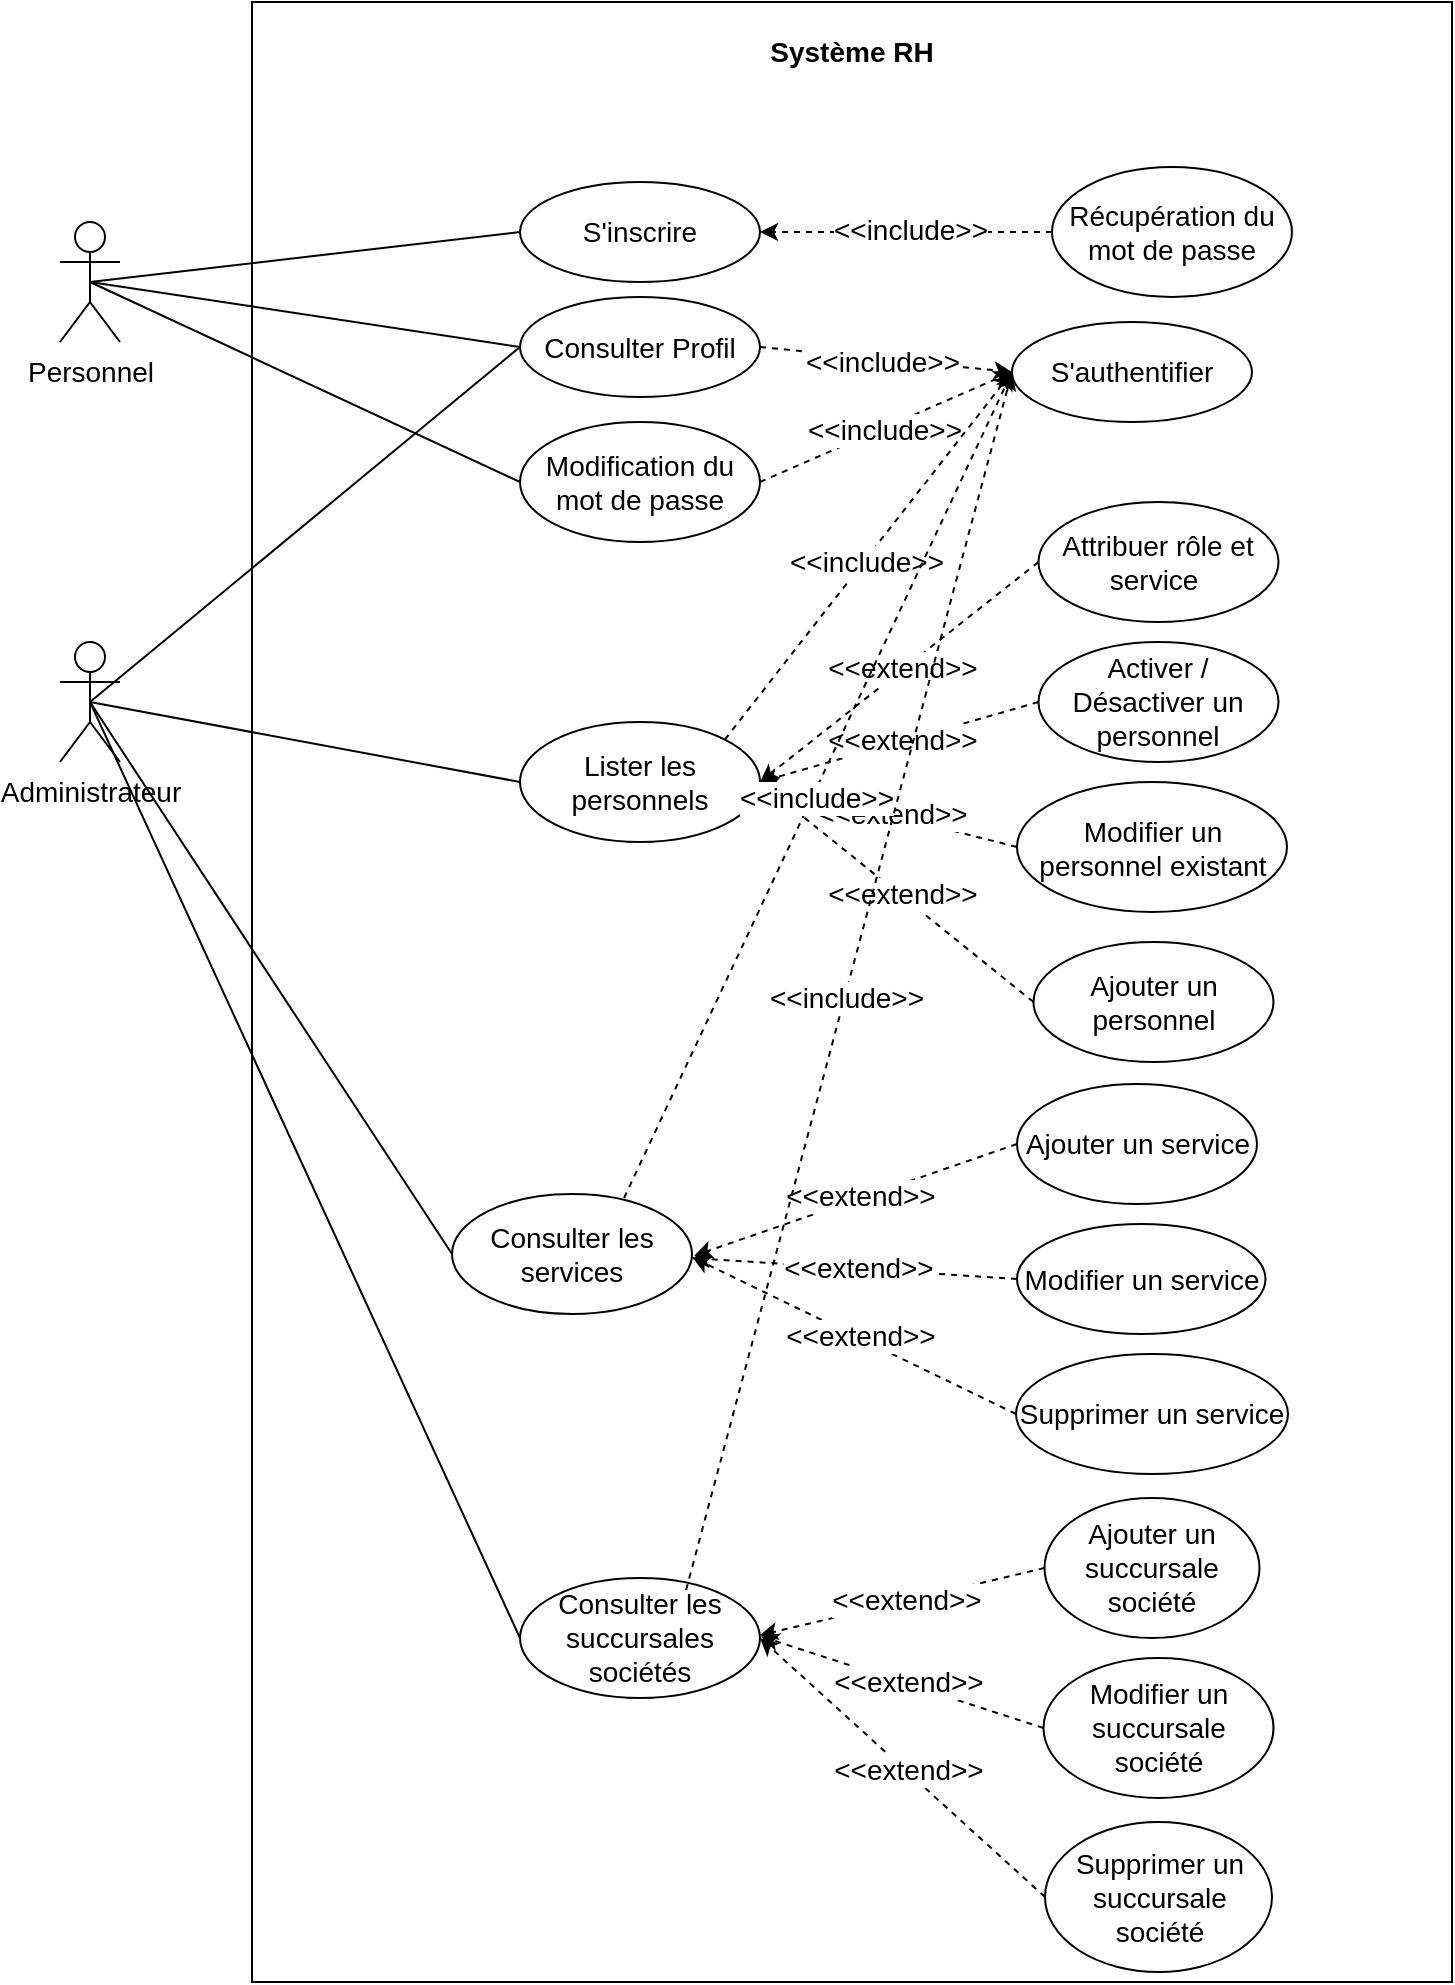 <mxfile version="27.1.1">
  <diagram name="Page-1" id="dhfYt4_4K2asHggdhG7o">
    <mxGraphModel dx="1426" dy="777" grid="1" gridSize="10" guides="1" tooltips="1" connect="1" arrows="1" fold="1" page="1" pageScale="1" pageWidth="827" pageHeight="1169" math="0" shadow="0">
      <root>
        <mxCell id="0" />
        <mxCell id="1" parent="0" />
        <mxCell id="Rih5JcGtAL07y-yQntJl-2" value="" style="rounded=0;whiteSpace=wrap;html=1;labelBackgroundColor=none;" parent="1" vertex="1">
          <mxGeometry x="160" y="110" width="600" height="990" as="geometry" />
        </mxCell>
        <mxCell id="Rih5JcGtAL07y-yQntJl-3" value="Personnel" style="shape=umlActor;verticalLabelPosition=bottom;verticalAlign=top;html=1;outlineConnect=0;fontSize=14;" parent="1" vertex="1">
          <mxGeometry x="64" y="220" width="30" height="60" as="geometry" />
        </mxCell>
        <mxCell id="Rih5JcGtAL07y-yQntJl-4" value="Administrateur" style="shape=umlActor;verticalLabelPosition=bottom;verticalAlign=top;html=1;outlineConnect=0;fontSize=14;" parent="1" vertex="1">
          <mxGeometry x="64" y="430" width="30" height="60" as="geometry" />
        </mxCell>
        <mxCell id="Rih5JcGtAL07y-yQntJl-5" value="S&#39;inscrire" style="ellipse;whiteSpace=wrap;html=1;fontSize=14;" parent="1" vertex="1">
          <mxGeometry x="294" y="200" width="120" height="50" as="geometry" />
        </mxCell>
        <mxCell id="Rih5JcGtAL07y-yQntJl-6" value="" style="endArrow=none;html=1;rounded=0;exitX=0.5;exitY=0.5;exitDx=0;exitDy=0;exitPerimeter=0;entryX=0;entryY=0.5;entryDx=0;entryDy=0;fontSize=14;" parent="1" source="Rih5JcGtAL07y-yQntJl-3" target="Rih5JcGtAL07y-yQntJl-5" edge="1">
          <mxGeometry width="50" height="50" relative="1" as="geometry">
            <mxPoint x="390" y="410" as="sourcePoint" />
            <mxPoint x="440" y="360" as="targetPoint" />
          </mxGeometry>
        </mxCell>
        <mxCell id="Rih5JcGtAL07y-yQntJl-7" value="S&#39;authentifier" style="ellipse;whiteSpace=wrap;html=1;fontSize=14;" parent="1" vertex="1">
          <mxGeometry x="540" y="270" width="120" height="50" as="geometry" />
        </mxCell>
        <mxCell id="Rih5JcGtAL07y-yQntJl-8" value="Récupération du mot de passe" style="ellipse;whiteSpace=wrap;html=1;fontSize=14;" parent="1" vertex="1">
          <mxGeometry x="560" y="192.5" width="120" height="65" as="geometry" />
        </mxCell>
        <mxCell id="Rih5JcGtAL07y-yQntJl-9" value="Modification du mot de passe" style="ellipse;whiteSpace=wrap;html=1;fontSize=14;" parent="1" vertex="1">
          <mxGeometry x="294" y="320" width="120" height="60" as="geometry" />
        </mxCell>
        <mxCell id="Rih5JcGtAL07y-yQntJl-10" value="Consulter Profil" style="ellipse;whiteSpace=wrap;html=1;fontSize=14;" parent="1" vertex="1">
          <mxGeometry x="294" y="257.5" width="120" height="50" as="geometry" />
        </mxCell>
        <mxCell id="Rih5JcGtAL07y-yQntJl-11" value="" style="endArrow=none;html=1;rounded=0;exitX=0.5;exitY=0.5;exitDx=0;exitDy=0;exitPerimeter=0;entryX=0;entryY=0.5;entryDx=0;entryDy=0;fontSize=14;" parent="1" source="Rih5JcGtAL07y-yQntJl-3" target="Rih5JcGtAL07y-yQntJl-10" edge="1">
          <mxGeometry width="50" height="50" relative="1" as="geometry">
            <mxPoint x="390" y="490" as="sourcePoint" />
            <mxPoint x="440" y="440" as="targetPoint" />
          </mxGeometry>
        </mxCell>
        <mxCell id="Rih5JcGtAL07y-yQntJl-12" value="" style="endArrow=classic;dashed=1;html=1;rounded=0;exitX=0;exitY=0.5;exitDx=0;exitDy=0;endFill=1;entryX=1;entryY=0.5;entryDx=0;entryDy=0;fontSize=14;" parent="1" source="Rih5JcGtAL07y-yQntJl-8" target="Rih5JcGtAL07y-yQntJl-5" edge="1">
          <mxGeometry width="50" height="50" relative="1" as="geometry">
            <mxPoint x="435" y="250" as="sourcePoint" />
            <mxPoint x="485" y="200" as="targetPoint" />
          </mxGeometry>
        </mxCell>
        <mxCell id="Rih5JcGtAL07y-yQntJl-13" value="&amp;lt;&amp;lt;include&amp;gt;&amp;gt;" style="edgeLabel;html=1;align=center;verticalAlign=middle;resizable=0;points=[];fontSize=14;" parent="Rih5JcGtAL07y-yQntJl-12" vertex="1" connectable="0">
          <mxGeometry x="-0.027" y="-1" relative="1" as="geometry">
            <mxPoint as="offset" />
          </mxGeometry>
        </mxCell>
        <mxCell id="Rih5JcGtAL07y-yQntJl-14" value="" style="endArrow=none;html=1;rounded=0;exitX=0.5;exitY=0.5;exitDx=0;exitDy=0;exitPerimeter=0;entryX=0;entryY=0.5;entryDx=0;entryDy=0;fontSize=14;" parent="1" source="Rih5JcGtAL07y-yQntJl-3" target="Rih5JcGtAL07y-yQntJl-9" edge="1">
          <mxGeometry width="50" height="50" relative="1" as="geometry">
            <mxPoint x="390" y="560" as="sourcePoint" />
            <mxPoint x="440" y="510" as="targetPoint" />
          </mxGeometry>
        </mxCell>
        <mxCell id="Rih5JcGtAL07y-yQntJl-15" value="" style="endArrow=classic;dashed=1;html=1;rounded=0;exitX=1;exitY=0.5;exitDx=0;exitDy=0;endFill=1;entryX=0;entryY=0.5;entryDx=0;entryDy=0;fontSize=14;" parent="1" source="Rih5JcGtAL07y-yQntJl-10" target="Rih5JcGtAL07y-yQntJl-7" edge="1">
          <mxGeometry width="50" height="50" relative="1" as="geometry">
            <mxPoint x="566" y="340" as="sourcePoint" />
            <mxPoint x="460" y="340" as="targetPoint" />
          </mxGeometry>
        </mxCell>
        <mxCell id="Rih5JcGtAL07y-yQntJl-16" value="&amp;lt;&amp;lt;include&amp;gt;&amp;gt;" style="edgeLabel;html=1;align=center;verticalAlign=middle;resizable=0;points=[];fontSize=14;" parent="Rih5JcGtAL07y-yQntJl-15" vertex="1" connectable="0">
          <mxGeometry x="-0.027" y="-1" relative="1" as="geometry">
            <mxPoint as="offset" />
          </mxGeometry>
        </mxCell>
        <mxCell id="Rih5JcGtAL07y-yQntJl-19" value="" style="endArrow=classic;dashed=1;html=1;rounded=0;exitX=1;exitY=0.5;exitDx=0;exitDy=0;endFill=1;entryX=0;entryY=0.5;entryDx=0;entryDy=0;fontSize=14;" parent="1" source="Rih5JcGtAL07y-yQntJl-9" target="Rih5JcGtAL07y-yQntJl-7" edge="1">
          <mxGeometry width="50" height="50" relative="1" as="geometry">
            <mxPoint x="420" y="388" as="sourcePoint" />
            <mxPoint x="526" y="398" as="targetPoint" />
          </mxGeometry>
        </mxCell>
        <mxCell id="Rih5JcGtAL07y-yQntJl-20" value="&amp;lt;&amp;lt;include&amp;gt;&amp;gt;" style="edgeLabel;html=1;align=center;verticalAlign=middle;resizable=0;points=[];fontSize=14;" parent="Rih5JcGtAL07y-yQntJl-19" vertex="1" connectable="0">
          <mxGeometry x="-0.027" y="-1" relative="1" as="geometry">
            <mxPoint as="offset" />
          </mxGeometry>
        </mxCell>
        <mxCell id="Rih5JcGtAL07y-yQntJl-24" value="Lister les personnels" style="ellipse;whiteSpace=wrap;html=1;fontSize=14;" parent="1" vertex="1">
          <mxGeometry x="294" y="470" width="120" height="60" as="geometry" />
        </mxCell>
        <mxCell id="Rih5JcGtAL07y-yQntJl-30" value="" style="endArrow=classic;dashed=1;html=1;rounded=0;exitX=0;exitY=0.5;exitDx=0;exitDy=0;endFill=1;entryX=1;entryY=0.5;entryDx=0;entryDy=0;fontSize=14;" parent="1" source="Rih5JcGtAL07y-yQntJl-34" target="Rih5JcGtAL07y-yQntJl-24" edge="1">
          <mxGeometry width="50" height="50" relative="1" as="geometry">
            <mxPoint x="440" y="910" as="sourcePoint" />
            <mxPoint x="546" y="820" as="targetPoint" />
          </mxGeometry>
        </mxCell>
        <mxCell id="Rih5JcGtAL07y-yQntJl-31" value="&amp;lt;&amp;lt;extend&amp;gt;&amp;gt;" style="edgeLabel;html=1;align=center;verticalAlign=middle;resizable=0;points=[];fontSize=14;" parent="Rih5JcGtAL07y-yQntJl-30" vertex="1" connectable="0">
          <mxGeometry x="-0.027" y="-1" relative="1" as="geometry">
            <mxPoint as="offset" />
          </mxGeometry>
        </mxCell>
        <mxCell id="Rih5JcGtAL07y-yQntJl-32" value="Activer / Désactiver un personnel" style="ellipse;whiteSpace=wrap;html=1;fontSize=14;" parent="1" vertex="1">
          <mxGeometry x="553.25" y="430" width="120" height="60" as="geometry" />
        </mxCell>
        <mxCell id="Rih5JcGtAL07y-yQntJl-33" value="Modifier un personnel existant" style="ellipse;whiteSpace=wrap;html=1;fontSize=14;" parent="1" vertex="1">
          <mxGeometry x="542.5" y="500" width="135" height="65" as="geometry" />
        </mxCell>
        <mxCell id="Rih5JcGtAL07y-yQntJl-34" value="Ajouter un personnel" style="ellipse;whiteSpace=wrap;html=1;fontSize=14;" parent="1" vertex="1">
          <mxGeometry x="550.75" y="580" width="120" height="60" as="geometry" />
        </mxCell>
        <mxCell id="Rih5JcGtAL07y-yQntJl-35" value="Attribuer rôle et service&amp;nbsp;" style="ellipse;whiteSpace=wrap;html=1;fontSize=14;" parent="1" vertex="1">
          <mxGeometry x="553.25" y="360" width="120" height="60" as="geometry" />
        </mxCell>
        <mxCell id="Rih5JcGtAL07y-yQntJl-36" value="" style="endArrow=classic;dashed=1;html=1;rounded=0;exitX=0;exitY=0.5;exitDx=0;exitDy=0;endFill=1;entryX=1;entryY=0.5;entryDx=0;entryDy=0;fontSize=14;" parent="1" source="Rih5JcGtAL07y-yQntJl-33" target="Rih5JcGtAL07y-yQntJl-24" edge="1">
          <mxGeometry width="50" height="50" relative="1" as="geometry">
            <mxPoint x="616" y="940" as="sourcePoint" />
            <mxPoint x="460" y="890" as="targetPoint" />
          </mxGeometry>
        </mxCell>
        <mxCell id="Rih5JcGtAL07y-yQntJl-37" value="&amp;lt;&amp;lt;extend&amp;gt;&amp;gt;" style="edgeLabel;html=1;align=center;verticalAlign=middle;resizable=0;points=[];fontSize=14;" parent="Rih5JcGtAL07y-yQntJl-36" vertex="1" connectable="0">
          <mxGeometry x="-0.027" y="-1" relative="1" as="geometry">
            <mxPoint as="offset" />
          </mxGeometry>
        </mxCell>
        <mxCell id="Rih5JcGtAL07y-yQntJl-38" value="" style="endArrow=classic;dashed=1;html=1;rounded=0;exitX=0;exitY=0.5;exitDx=0;exitDy=0;endFill=1;entryX=1;entryY=0.5;entryDx=0;entryDy=0;fontSize=14;" parent="1" source="Rih5JcGtAL07y-yQntJl-32" target="Rih5JcGtAL07y-yQntJl-24" edge="1">
          <mxGeometry width="50" height="50" relative="1" as="geometry">
            <mxPoint x="676" y="840" as="sourcePoint" />
            <mxPoint x="520" y="790" as="targetPoint" />
          </mxGeometry>
        </mxCell>
        <mxCell id="Rih5JcGtAL07y-yQntJl-39" value="&amp;lt;&amp;lt;extend&amp;gt;&amp;gt;" style="edgeLabel;html=1;align=center;verticalAlign=middle;resizable=0;points=[];fontSize=14;" parent="Rih5JcGtAL07y-yQntJl-38" vertex="1" connectable="0">
          <mxGeometry x="-0.027" y="-1" relative="1" as="geometry">
            <mxPoint as="offset" />
          </mxGeometry>
        </mxCell>
        <mxCell id="Rih5JcGtAL07y-yQntJl-40" value="" style="endArrow=classic;dashed=1;html=1;rounded=0;exitX=0;exitY=0.5;exitDx=0;exitDy=0;endFill=1;entryX=1;entryY=0.5;entryDx=0;entryDy=0;fontSize=14;" parent="1" source="Rih5JcGtAL07y-yQntJl-35" target="Rih5JcGtAL07y-yQntJl-24" edge="1">
          <mxGeometry width="50" height="50" relative="1" as="geometry">
            <mxPoint x="556" y="685" as="sourcePoint" />
            <mxPoint x="400" y="815" as="targetPoint" />
          </mxGeometry>
        </mxCell>
        <mxCell id="Rih5JcGtAL07y-yQntJl-41" value="&amp;lt;&amp;lt;extend&amp;gt;&amp;gt;" style="edgeLabel;html=1;align=center;verticalAlign=middle;resizable=0;points=[];fontSize=14;" parent="Rih5JcGtAL07y-yQntJl-40" vertex="1" connectable="0">
          <mxGeometry x="-0.027" y="-1" relative="1" as="geometry">
            <mxPoint as="offset" />
          </mxGeometry>
        </mxCell>
        <mxCell id="Rih5JcGtAL07y-yQntJl-44" value="" style="endArrow=none;html=1;rounded=0;entryX=0.5;entryY=0.5;entryDx=0;entryDy=0;entryPerimeter=0;exitX=0;exitY=0.5;exitDx=0;exitDy=0;fontSize=14;" parent="1" source="Rih5JcGtAL07y-yQntJl-24" target="Rih5JcGtAL07y-yQntJl-4" edge="1">
          <mxGeometry width="50" height="50" relative="1" as="geometry">
            <mxPoint x="200" y="760" as="sourcePoint" />
            <mxPoint x="250" y="710" as="targetPoint" />
          </mxGeometry>
        </mxCell>
        <mxCell id="Rih5JcGtAL07y-yQntJl-45" value="" style="endArrow=none;html=1;rounded=0;exitX=0.5;exitY=0.5;exitDx=0;exitDy=0;exitPerimeter=0;entryX=0;entryY=0.5;entryDx=0;entryDy=0;fontSize=14;" parent="1" source="Rih5JcGtAL07y-yQntJl-4" target="Rih5JcGtAL07y-yQntJl-10" edge="1">
          <mxGeometry width="50" height="50" relative="1" as="geometry">
            <mxPoint x="100" y="620" as="sourcePoint" />
            <mxPoint x="150" y="570" as="targetPoint" />
          </mxGeometry>
        </mxCell>
        <mxCell id="Rih5JcGtAL07y-yQntJl-48" value="" style="endArrow=classic;dashed=1;html=1;rounded=0;exitX=1;exitY=0;exitDx=0;exitDy=0;endFill=1;fontSize=14;entryX=0;entryY=0.5;entryDx=0;entryDy=0;" parent="1" source="Rih5JcGtAL07y-yQntJl-24" edge="1" target="Rih5JcGtAL07y-yQntJl-7">
          <mxGeometry width="50" height="50" relative="1" as="geometry">
            <mxPoint x="490" y="670" as="sourcePoint" />
            <mxPoint x="580" y="340" as="targetPoint" />
          </mxGeometry>
        </mxCell>
        <mxCell id="Rih5JcGtAL07y-yQntJl-49" value="&amp;lt;&amp;lt;include&amp;gt;&amp;gt;" style="edgeLabel;html=1;align=center;verticalAlign=middle;resizable=0;points=[];fontSize=14;" parent="Rih5JcGtAL07y-yQntJl-48" vertex="1" connectable="0">
          <mxGeometry x="-0.027" y="-1" relative="1" as="geometry">
            <mxPoint as="offset" />
          </mxGeometry>
        </mxCell>
        <mxCell id="Rih5JcGtAL07y-yQntJl-52" value="&lt;b&gt;&lt;font&gt;Système RH&lt;/font&gt;&lt;/b&gt;" style="rounded=0;whiteSpace=wrap;html=1;dashed=1;dashPattern=1 4;strokeColor=#FFFFFF;shadow=0;strokeWidth=4;fontSize=14;" parent="1" vertex="1">
          <mxGeometry x="400" y="120" width="120" height="30" as="geometry" />
        </mxCell>
        <mxCell id="GwHrn4Rqxsi3p8oEAaRo-1" value="Consulter les services" style="ellipse;whiteSpace=wrap;html=1;fontSize=14;" vertex="1" parent="1">
          <mxGeometry x="260" y="706" width="120" height="60" as="geometry" />
        </mxCell>
        <mxCell id="GwHrn4Rqxsi3p8oEAaRo-2" value="Consulter les succursales sociétés" style="ellipse;whiteSpace=wrap;html=1;fontSize=14;" vertex="1" parent="1">
          <mxGeometry x="294" y="898" width="120" height="60" as="geometry" />
        </mxCell>
        <mxCell id="GwHrn4Rqxsi3p8oEAaRo-3" value="" style="endArrow=classic;dashed=1;html=1;rounded=0;exitX=0;exitY=0.5;exitDx=0;exitDy=0;endFill=1;entryX=1;entryY=0.526;entryDx=0;entryDy=0;fontSize=14;entryPerimeter=0;" edge="1" parent="1" source="GwHrn4Rqxsi3p8oEAaRo-7" target="GwHrn4Rqxsi3p8oEAaRo-1">
          <mxGeometry width="50" height="50" relative="1" as="geometry">
            <mxPoint x="440" y="1135" as="sourcePoint" />
            <mxPoint x="414" y="725" as="targetPoint" />
          </mxGeometry>
        </mxCell>
        <mxCell id="GwHrn4Rqxsi3p8oEAaRo-4" value="&amp;lt;&amp;lt;extend&amp;gt;&amp;gt;" style="edgeLabel;html=1;align=center;verticalAlign=middle;resizable=0;points=[];fontSize=14;" vertex="1" connectable="0" parent="GwHrn4Rqxsi3p8oEAaRo-3">
          <mxGeometry x="-0.027" y="-1" relative="1" as="geometry">
            <mxPoint as="offset" />
          </mxGeometry>
        </mxCell>
        <mxCell id="GwHrn4Rqxsi3p8oEAaRo-5" value="Ajouter un service" style="ellipse;whiteSpace=wrap;html=1;fontSize=14;" vertex="1" parent="1">
          <mxGeometry x="542.5" y="651" width="120" height="60" as="geometry" />
        </mxCell>
        <mxCell id="GwHrn4Rqxsi3p8oEAaRo-6" value="Modifier un service" style="ellipse;whiteSpace=wrap;html=1;fontSize=14;" vertex="1" parent="1">
          <mxGeometry x="542.5" y="721" width="124.25" height="55" as="geometry" />
        </mxCell>
        <mxCell id="GwHrn4Rqxsi3p8oEAaRo-7" value="Supprimer un service" style="ellipse;whiteSpace=wrap;html=1;fontSize=14;" vertex="1" parent="1">
          <mxGeometry x="542" y="786" width="136" height="60" as="geometry" />
        </mxCell>
        <mxCell id="GwHrn4Rqxsi3p8oEAaRo-8" value="" style="endArrow=classic;dashed=1;html=1;rounded=0;exitX=0;exitY=0.5;exitDx=0;exitDy=0;endFill=1;entryX=0.999;entryY=0.533;entryDx=0;entryDy=0;fontSize=14;entryPerimeter=0;" edge="1" parent="1" source="GwHrn4Rqxsi3p8oEAaRo-6" target="GwHrn4Rqxsi3p8oEAaRo-1">
          <mxGeometry width="50" height="50" relative="1" as="geometry">
            <mxPoint x="616" y="1165" as="sourcePoint" />
            <mxPoint x="414" y="725" as="targetPoint" />
          </mxGeometry>
        </mxCell>
        <mxCell id="GwHrn4Rqxsi3p8oEAaRo-9" value="&amp;lt;&amp;lt;extend&amp;gt;&amp;gt;" style="edgeLabel;html=1;align=center;verticalAlign=middle;resizable=0;points=[];fontSize=14;" vertex="1" connectable="0" parent="GwHrn4Rqxsi3p8oEAaRo-8">
          <mxGeometry x="-0.027" y="-1" relative="1" as="geometry">
            <mxPoint as="offset" />
          </mxGeometry>
        </mxCell>
        <mxCell id="GwHrn4Rqxsi3p8oEAaRo-10" value="" style="endArrow=classic;dashed=1;html=1;rounded=0;exitX=0;exitY=0.5;exitDx=0;exitDy=0;endFill=1;fontSize=14;entryX=1.009;entryY=0.514;entryDx=0;entryDy=0;entryPerimeter=0;" edge="1" parent="1" source="GwHrn4Rqxsi3p8oEAaRo-5" target="GwHrn4Rqxsi3p8oEAaRo-1">
          <mxGeometry width="50" height="50" relative="1" as="geometry">
            <mxPoint x="676" y="1065" as="sourcePoint" />
            <mxPoint x="410" y="720" as="targetPoint" />
          </mxGeometry>
        </mxCell>
        <mxCell id="GwHrn4Rqxsi3p8oEAaRo-11" value="&amp;lt;&amp;lt;extend&amp;gt;&amp;gt;" style="edgeLabel;html=1;align=center;verticalAlign=middle;resizable=0;points=[];fontSize=14;" vertex="1" connectable="0" parent="GwHrn4Rqxsi3p8oEAaRo-10">
          <mxGeometry x="-0.027" y="-1" relative="1" as="geometry">
            <mxPoint as="offset" />
          </mxGeometry>
        </mxCell>
        <mxCell id="GwHrn4Rqxsi3p8oEAaRo-12" value="" style="endArrow=classic;dashed=1;html=1;rounded=0;exitX=0;exitY=0.5;exitDx=0;exitDy=0;endFill=1;entryX=1;entryY=0.5;entryDx=0;entryDy=0;fontSize=14;" edge="1" parent="1" source="GwHrn4Rqxsi3p8oEAaRo-16" target="GwHrn4Rqxsi3p8oEAaRo-2">
          <mxGeometry width="50" height="50" relative="1" as="geometry">
            <mxPoint x="442.5" y="1380" as="sourcePoint" />
            <mxPoint x="416.5" y="970" as="targetPoint" />
          </mxGeometry>
        </mxCell>
        <mxCell id="GwHrn4Rqxsi3p8oEAaRo-13" value="&amp;lt;&amp;lt;extend&amp;gt;&amp;gt;" style="edgeLabel;html=1;align=center;verticalAlign=middle;resizable=0;points=[];fontSize=14;" vertex="1" connectable="0" parent="GwHrn4Rqxsi3p8oEAaRo-12">
          <mxGeometry x="-0.027" y="-1" relative="1" as="geometry">
            <mxPoint as="offset" />
          </mxGeometry>
        </mxCell>
        <mxCell id="GwHrn4Rqxsi3p8oEAaRo-14" value="Ajouter un succursale société" style="ellipse;whiteSpace=wrap;html=1;fontSize=14;" vertex="1" parent="1">
          <mxGeometry x="556.25" y="858" width="107.5" height="70" as="geometry" />
        </mxCell>
        <mxCell id="GwHrn4Rqxsi3p8oEAaRo-15" value="Modifier un succursale société" style="ellipse;whiteSpace=wrap;html=1;fontSize=14;" vertex="1" parent="1">
          <mxGeometry x="555.75" y="938" width="115" height="70" as="geometry" />
        </mxCell>
        <mxCell id="GwHrn4Rqxsi3p8oEAaRo-16" value="Supprimer un succursale société" style="ellipse;whiteSpace=wrap;html=1;fontSize=14;" vertex="1" parent="1">
          <mxGeometry x="556.5" y="1020" width="113.5" height="75" as="geometry" />
        </mxCell>
        <mxCell id="GwHrn4Rqxsi3p8oEAaRo-17" value="" style="endArrow=classic;dashed=1;html=1;rounded=0;exitX=0;exitY=0.5;exitDx=0;exitDy=0;endFill=1;entryX=1.004;entryY=0.487;entryDx=0;entryDy=0;fontSize=14;entryPerimeter=0;" edge="1" parent="1" source="GwHrn4Rqxsi3p8oEAaRo-15" target="GwHrn4Rqxsi3p8oEAaRo-2">
          <mxGeometry width="50" height="50" relative="1" as="geometry">
            <mxPoint x="618.5" y="1410" as="sourcePoint" />
            <mxPoint x="416.5" y="970" as="targetPoint" />
          </mxGeometry>
        </mxCell>
        <mxCell id="GwHrn4Rqxsi3p8oEAaRo-18" value="&amp;lt;&amp;lt;extend&amp;gt;&amp;gt;" style="edgeLabel;html=1;align=center;verticalAlign=middle;resizable=0;points=[];fontSize=14;" vertex="1" connectable="0" parent="GwHrn4Rqxsi3p8oEAaRo-17">
          <mxGeometry x="-0.027" y="-1" relative="1" as="geometry">
            <mxPoint as="offset" />
          </mxGeometry>
        </mxCell>
        <mxCell id="GwHrn4Rqxsi3p8oEAaRo-19" value="" style="endArrow=classic;dashed=1;html=1;rounded=0;exitX=0;exitY=0.5;exitDx=0;exitDy=0;endFill=1;entryX=0.999;entryY=0.477;entryDx=0;entryDy=0;fontSize=14;entryPerimeter=0;" edge="1" parent="1" source="GwHrn4Rqxsi3p8oEAaRo-14" target="GwHrn4Rqxsi3p8oEAaRo-2">
          <mxGeometry width="50" height="50" relative="1" as="geometry">
            <mxPoint x="678.5" y="1310" as="sourcePoint" />
            <mxPoint x="416.5" y="970" as="targetPoint" />
          </mxGeometry>
        </mxCell>
        <mxCell id="GwHrn4Rqxsi3p8oEAaRo-20" value="&amp;lt;&amp;lt;extend&amp;gt;&amp;gt;" style="edgeLabel;html=1;align=center;verticalAlign=middle;resizable=0;points=[];fontSize=14;" vertex="1" connectable="0" parent="GwHrn4Rqxsi3p8oEAaRo-19">
          <mxGeometry x="-0.027" y="-1" relative="1" as="geometry">
            <mxPoint as="offset" />
          </mxGeometry>
        </mxCell>
        <mxCell id="GwHrn4Rqxsi3p8oEAaRo-21" value="" style="endArrow=none;html=1;rounded=0;entryX=0.5;entryY=0.5;entryDx=0;entryDy=0;entryPerimeter=0;exitX=0;exitY=0.5;exitDx=0;exitDy=0;fontSize=14;" edge="1" parent="1" source="GwHrn4Rqxsi3p8oEAaRo-2" target="Rih5JcGtAL07y-yQntJl-4">
          <mxGeometry width="50" height="50" relative="1" as="geometry">
            <mxPoint x="335" y="500" as="sourcePoint" />
            <mxPoint x="120" y="460" as="targetPoint" />
          </mxGeometry>
        </mxCell>
        <mxCell id="GwHrn4Rqxsi3p8oEAaRo-22" value="" style="endArrow=none;html=1;rounded=0;entryX=0.5;entryY=0.5;entryDx=0;entryDy=0;entryPerimeter=0;exitX=0;exitY=0.5;exitDx=0;exitDy=0;fontSize=14;" edge="1" parent="1" source="GwHrn4Rqxsi3p8oEAaRo-1" target="Rih5JcGtAL07y-yQntJl-4">
          <mxGeometry width="50" height="50" relative="1" as="geometry">
            <mxPoint x="555" y="1330" as="sourcePoint" />
            <mxPoint x="340" y="810" as="targetPoint" />
          </mxGeometry>
        </mxCell>
        <mxCell id="GwHrn4Rqxsi3p8oEAaRo-25" value="" style="endArrow=classic;dashed=1;html=1;rounded=0;exitX=0.717;exitY=0.033;exitDx=0;exitDy=0;endFill=1;fontSize=14;exitPerimeter=0;entryX=0;entryY=0.5;entryDx=0;entryDy=0;" edge="1" parent="1" source="GwHrn4Rqxsi3p8oEAaRo-1" target="Rih5JcGtAL07y-yQntJl-7">
          <mxGeometry width="50" height="50" relative="1" as="geometry">
            <mxPoint x="430" y="496.5" as="sourcePoint" />
            <mxPoint x="614" y="357.5" as="targetPoint" />
          </mxGeometry>
        </mxCell>
        <mxCell id="GwHrn4Rqxsi3p8oEAaRo-26" value="&amp;lt;&amp;lt;include&amp;gt;&amp;gt;" style="edgeLabel;html=1;align=center;verticalAlign=middle;resizable=0;points=[];fontSize=14;" vertex="1" connectable="0" parent="GwHrn4Rqxsi3p8oEAaRo-25">
          <mxGeometry x="-0.027" y="-1" relative="1" as="geometry">
            <mxPoint as="offset" />
          </mxGeometry>
        </mxCell>
        <mxCell id="GwHrn4Rqxsi3p8oEAaRo-27" value="" style="endArrow=classic;dashed=1;html=1;rounded=0;exitX=0.692;exitY=0.1;exitDx=0;exitDy=0;endFill=1;fontSize=14;exitPerimeter=0;entryX=0;entryY=0.5;entryDx=0;entryDy=0;" edge="1" parent="1" source="GwHrn4Rqxsi3p8oEAaRo-2" target="Rih5JcGtAL07y-yQntJl-7">
          <mxGeometry width="50" height="50" relative="1" as="geometry">
            <mxPoint x="349" y="814.5" as="sourcePoint" />
            <mxPoint x="554" y="455.5" as="targetPoint" />
          </mxGeometry>
        </mxCell>
        <mxCell id="GwHrn4Rqxsi3p8oEAaRo-28" value="&amp;lt;&amp;lt;include&amp;gt;&amp;gt;" style="edgeLabel;html=1;align=center;verticalAlign=middle;resizable=0;points=[];fontSize=14;" vertex="1" connectable="0" parent="GwHrn4Rqxsi3p8oEAaRo-27">
          <mxGeometry x="-0.027" y="-1" relative="1" as="geometry">
            <mxPoint as="offset" />
          </mxGeometry>
        </mxCell>
      </root>
    </mxGraphModel>
  </diagram>
</mxfile>

